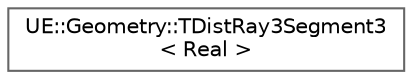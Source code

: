 digraph "Graphical Class Hierarchy"
{
 // INTERACTIVE_SVG=YES
 // LATEX_PDF_SIZE
  bgcolor="transparent";
  edge [fontname=Helvetica,fontsize=10,labelfontname=Helvetica,labelfontsize=10];
  node [fontname=Helvetica,fontsize=10,shape=box,height=0.2,width=0.4];
  rankdir="LR";
  Node0 [id="Node000000",label="UE::Geometry::TDistRay3Segment3\l\< Real \>",height=0.2,width=0.4,color="grey40", fillcolor="white", style="filled",URL="$d4/d2c/classUE_1_1Geometry_1_1TDistRay3Segment3.html",tooltip="Compute distance between 3D ray and 3D segment."];
}
